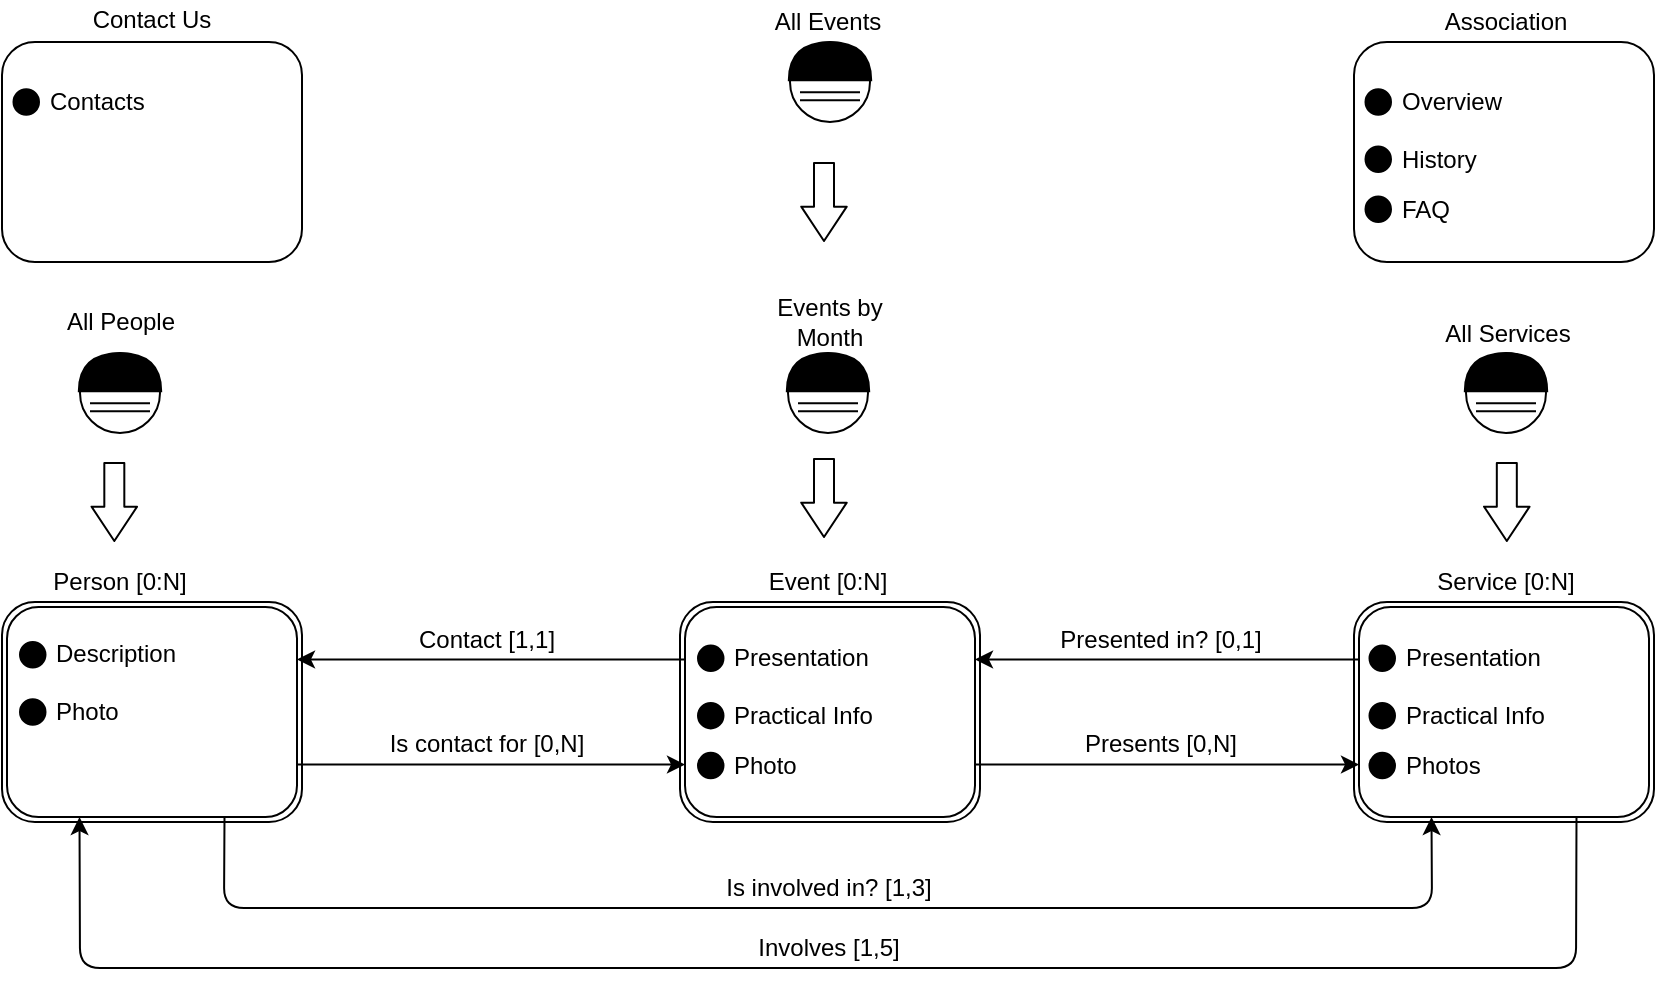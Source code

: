<mxfile version="12.9.8" type="device"><diagram id="wtd1hUTdyIHgtt55fArs" name="Page-1"><mxGraphModel dx="782" dy="437" grid="1" gridSize="10" guides="1" tooltips="1" connect="1" arrows="1" fold="1" page="1" pageScale="1" pageWidth="827" pageHeight="1169" math="0" shadow="0"><root><mxCell id="0"/><mxCell id="1" parent="0"/><mxCell id="c8HnftzfPna15MVByqmU-2" value="Contact Us" style="text;html=1;strokeColor=none;fillColor=none;align=center;verticalAlign=middle;whiteSpace=wrap;rounded=0;" parent="1" vertex="1"><mxGeometry x="16" y="79" width="120" height="20" as="geometry"/></mxCell><mxCell id="c8HnftzfPna15MVByqmU-3" value="" style="rounded=1;whiteSpace=wrap;html=1;" parent="1" vertex="1"><mxGeometry x="677" y="100" width="150" height="110" as="geometry"/></mxCell><mxCell id="c8HnftzfPna15MVByqmU-4" value="Association" style="text;html=1;strokeColor=none;fillColor=none;align=center;verticalAlign=middle;whiteSpace=wrap;rounded=0;" parent="1" vertex="1"><mxGeometry x="693" y="80" width="120" height="20" as="geometry"/></mxCell><mxCell id="c8HnftzfPna15MVByqmU-6" value="All Services" style="text;html=1;strokeColor=none;fillColor=none;align=center;verticalAlign=middle;whiteSpace=wrap;rounded=0;" parent="1" vertex="1"><mxGeometry x="719" y="235.5" width="70" height="20" as="geometry"/></mxCell><mxCell id="c8HnftzfPna15MVByqmU-8" value="All People" style="text;html=1;strokeColor=none;fillColor=none;align=center;verticalAlign=middle;whiteSpace=wrap;rounded=0;" parent="1" vertex="1"><mxGeometry x="22.75" y="230" width="74.5" height="20" as="geometry"/></mxCell><mxCell id="c8HnftzfPna15MVByqmU-10" value="All Events" style="text;html=1;strokeColor=none;fillColor=none;align=center;verticalAlign=middle;whiteSpace=wrap;rounded=0;" parent="1" vertex="1"><mxGeometry x="374" y="80" width="80" height="20" as="geometry"/></mxCell><mxCell id="c8HnftzfPna15MVByqmU-19" value="Events by Month" style="text;html=1;strokeColor=none;fillColor=none;align=center;verticalAlign=middle;whiteSpace=wrap;rounded=0;" parent="1" vertex="1"><mxGeometry x="375" y="230" width="80" height="20" as="geometry"/></mxCell><mxCell id="c8HnftzfPna15MVByqmU-20" value="" style="rounded=1;whiteSpace=wrap;html=1;" parent="1" vertex="1"><mxGeometry x="340" y="380" width="150" height="110" as="geometry"/></mxCell><mxCell id="c8HnftzfPna15MVByqmU-21" value="Event [0:N]" style="text;html=1;strokeColor=none;fillColor=none;align=center;verticalAlign=middle;whiteSpace=wrap;rounded=0;" parent="1" vertex="1"><mxGeometry x="353.75" y="360" width="120" height="20" as="geometry"/></mxCell><mxCell id="c8HnftzfPna15MVByqmU-25" value="" style="rounded=1;whiteSpace=wrap;html=1;" parent="1" vertex="1"><mxGeometry x="342.5" y="382.5" width="145" height="105" as="geometry"/></mxCell><mxCell id="c8HnftzfPna15MVByqmU-27" value="" style="shape=flexArrow;endArrow=classic;html=1;endWidth=11.765;endSize=5.388;" parent="1" edge="1"><mxGeometry width="50" height="50" relative="1" as="geometry"><mxPoint x="412.0" y="160" as="sourcePoint"/><mxPoint x="412.0" y="200" as="targetPoint"/></mxGeometry></mxCell><mxCell id="c8HnftzfPna15MVByqmU-28" value="" style="shape=flexArrow;endArrow=classic;html=1;endWidth=11.765;endSize=5.388;" parent="1" edge="1"><mxGeometry width="50" height="50" relative="1" as="geometry"><mxPoint x="412.0" y="308.0" as="sourcePoint"/><mxPoint x="412.0" y="348.0" as="targetPoint"/></mxGeometry></mxCell><mxCell id="c8HnftzfPna15MVByqmU-36" value="Contact [1,1]" style="text;html=1;align=center;verticalAlign=middle;resizable=0;points=[];autosize=1;" parent="1" vertex="1"><mxGeometry x="202.75" y="388.5" width="80" height="20" as="geometry"/></mxCell><mxCell id="c8HnftzfPna15MVByqmU-37" value="" style="rounded=1;whiteSpace=wrap;html=1;" parent="1" vertex="1"><mxGeometry x="1" y="380" width="150" height="110" as="geometry"/></mxCell><mxCell id="c8HnftzfPna15MVByqmU-38" value="Person [0:N]" style="text;html=1;strokeColor=none;fillColor=none;align=center;verticalAlign=middle;whiteSpace=wrap;rounded=0;" parent="1" vertex="1"><mxGeometry y="360" width="120" height="20" as="geometry"/></mxCell><mxCell id="c8HnftzfPna15MVByqmU-39" value="" style="rounded=1;whiteSpace=wrap;html=1;" parent="1" vertex="1"><mxGeometry x="3.5" y="382.5" width="145" height="105" as="geometry"/></mxCell><mxCell id="c8HnftzfPna15MVByqmU-44" value="" style="endArrow=classic;html=1;exitX=0;exitY=0.25;exitDx=0;exitDy=0;entryX=1;entryY=0.25;entryDx=0;entryDy=0;" parent="1" source="c8HnftzfPna15MVByqmU-25" target="c8HnftzfPna15MVByqmU-39" edge="1"><mxGeometry width="50" height="50" relative="1" as="geometry"><mxPoint x="-2.25" y="280" as="sourcePoint"/><mxPoint x="47.75" y="230" as="targetPoint"/></mxGeometry></mxCell><mxCell id="c8HnftzfPna15MVByqmU-46" value="" style="endArrow=classic;html=1;exitX=1;exitY=0.75;exitDx=0;exitDy=0;entryX=0;entryY=0.75;entryDx=0;entryDy=0;" parent="1" source="c8HnftzfPna15MVByqmU-39" target="c8HnftzfPna15MVByqmU-25" edge="1"><mxGeometry width="50" height="50" relative="1" as="geometry"><mxPoint x="367.25" y="406.25" as="sourcePoint"/><mxPoint x="171" y="405" as="targetPoint"/></mxGeometry></mxCell><mxCell id="c8HnftzfPna15MVByqmU-47" value="Is contact for [0,N]" style="text;html=1;align=center;verticalAlign=middle;resizable=0;points=[];autosize=1;" parent="1" vertex="1"><mxGeometry x="187.75" y="441.37" width="110" height="20" as="geometry"/></mxCell><mxCell id="c8HnftzfPna15MVByqmU-48" value="" style="rounded=1;whiteSpace=wrap;html=1;" parent="1" vertex="1"><mxGeometry x="677" y="380" width="150" height="110" as="geometry"/></mxCell><mxCell id="c8HnftzfPna15MVByqmU-49" value="Service [0:N]" style="text;html=1;strokeColor=none;fillColor=none;align=center;verticalAlign=middle;whiteSpace=wrap;rounded=0;" parent="1" vertex="1"><mxGeometry x="693" y="360" width="120" height="20" as="geometry"/></mxCell><mxCell id="c8HnftzfPna15MVByqmU-50" value="" style="rounded=1;whiteSpace=wrap;html=1;" parent="1" vertex="1"><mxGeometry x="679.5" y="382.5" width="145" height="105" as="geometry"/></mxCell><mxCell id="c8HnftzfPna15MVByqmU-51" value="" style="endArrow=classic;html=1;exitX=1;exitY=0.75;exitDx=0;exitDy=0;entryX=0;entryY=0.75;entryDx=0;entryDy=0;" parent="1" source="c8HnftzfPna15MVByqmU-25" target="c8HnftzfPna15MVByqmU-50" edge="1"><mxGeometry width="50" height="50" relative="1" as="geometry"><mxPoint x="490" y="425" as="sourcePoint"/><mxPoint x="640" y="425" as="targetPoint"/></mxGeometry></mxCell><mxCell id="c8HnftzfPna15MVByqmU-53" value="Presents [0,N]" style="text;html=1;align=center;verticalAlign=middle;resizable=0;points=[];autosize=1;" parent="1" vertex="1"><mxGeometry x="535" y="441.37" width="90" height="20" as="geometry"/></mxCell><mxCell id="c8HnftzfPna15MVByqmU-54" value="" style="endArrow=classic;html=1;exitX=0;exitY=0.25;exitDx=0;exitDy=0;entryX=1;entryY=0.25;entryDx=0;entryDy=0;" parent="1" source="c8HnftzfPna15MVByqmU-50" target="c8HnftzfPna15MVByqmU-25" edge="1"><mxGeometry width="50" height="50" relative="1" as="geometry"><mxPoint x="367.25" y="406.25" as="sourcePoint"/><mxPoint x="510" y="370" as="targetPoint"/></mxGeometry></mxCell><mxCell id="c8HnftzfPna15MVByqmU-56" value="Presented in? [0,1]" style="text;html=1;align=center;verticalAlign=middle;resizable=0;points=[];autosize=1;" parent="1" vertex="1"><mxGeometry x="520" y="388.5" width="120" height="20" as="geometry"/></mxCell><mxCell id="c8HnftzfPna15MVByqmU-57" value="" style="shape=flexArrow;endArrow=classic;html=1;endWidth=11.765;endSize=5.388;" parent="1" edge="1"><mxGeometry width="50" height="50" relative="1" as="geometry"><mxPoint x="753.41" y="310.0" as="sourcePoint"/><mxPoint x="753.41" y="350.0" as="targetPoint"/></mxGeometry></mxCell><mxCell id="c8HnftzfPna15MVByqmU-58" value="" style="shape=flexArrow;endArrow=classic;html=1;endWidth=11.765;endSize=5.388;" parent="1" edge="1"><mxGeometry width="50" height="50" relative="1" as="geometry"><mxPoint x="57.16" y="310.0" as="sourcePoint"/><mxPoint x="57.16" y="350.0" as="targetPoint"/></mxGeometry></mxCell><mxCell id="c8HnftzfPna15MVByqmU-59" value="" style="endArrow=classic;html=1;exitX=0.75;exitY=1;exitDx=0;exitDy=0;entryX=0.25;entryY=1;entryDx=0;entryDy=0;" parent="1" source="c8HnftzfPna15MVByqmU-39" target="c8HnftzfPna15MVByqmU-50" edge="1"><mxGeometry width="50" height="50" relative="1" as="geometry"><mxPoint x="129.75" y="490" as="sourcePoint"/><mxPoint x="676.75" y="490" as="targetPoint"/><Array as="points"><mxPoint x="112" y="533"/><mxPoint x="716" y="533"/></Array></mxGeometry></mxCell><mxCell id="c8HnftzfPna15MVByqmU-60" value="Is involved in? [1,3]" style="text;html=1;align=center;verticalAlign=middle;resizable=0;points=[];autosize=1;" parent="1" vertex="1"><mxGeometry x="354" y="512.5" width="120" height="20" as="geometry"/></mxCell><mxCell id="c8HnftzfPna15MVByqmU-61" value="" style="endArrow=classic;html=1;exitX=0.75;exitY=1;exitDx=0;exitDy=0;entryX=0.25;entryY=1;entryDx=0;entryDy=0;" parent="1" source="c8HnftzfPna15MVByqmU-50" target="c8HnftzfPna15MVByqmU-39" edge="1"><mxGeometry width="50" height="50" relative="1" as="geometry"><mxPoint x="734.25" y="490" as="sourcePoint"/><mxPoint x="30" y="530" as="targetPoint"/><Array as="points"><mxPoint x="788" y="563"/><mxPoint x="40" y="563"/></Array></mxGeometry></mxCell><mxCell id="c8HnftzfPna15MVByqmU-62" value="Involves [1,5]" style="text;html=1;align=center;verticalAlign=middle;resizable=0;points=[];autosize=1;" parent="1" vertex="1"><mxGeometry x="369" y="542.5" width="90" height="20" as="geometry"/></mxCell><mxCell id="c8HnftzfPna15MVByqmU-64" value="" style="ellipse;whiteSpace=wrap;html=1;aspect=fixed;" parent="1" vertex="1"><mxGeometry x="395" y="100" width="40" height="40" as="geometry"/></mxCell><mxCell id="c8HnftzfPna15MVByqmU-66" value="" style="shape=or;whiteSpace=wrap;html=1;rotation=-90;fillColor=#000000;" parent="1" vertex="1"><mxGeometry x="405.5" y="89" width="19" height="41.18" as="geometry"/></mxCell><mxCell id="c8HnftzfPna15MVByqmU-69" value="" style="shape=link;html=1;" parent="1" edge="1"><mxGeometry width="50" height="50" relative="1" as="geometry"><mxPoint x="400" y="127.18" as="sourcePoint"/><mxPoint x="430" y="127.18" as="targetPoint"/></mxGeometry></mxCell><mxCell id="c8HnftzfPna15MVByqmU-70" value="" style="ellipse;whiteSpace=wrap;html=1;aspect=fixed;" parent="1" vertex="1"><mxGeometry x="40" y="255.5" width="40" height="40" as="geometry"/></mxCell><mxCell id="c8HnftzfPna15MVByqmU-71" value="" style="shape=or;whiteSpace=wrap;html=1;rotation=-90;fillColor=#000000;" parent="1" vertex="1"><mxGeometry x="50.5" y="244.5" width="19" height="41.18" as="geometry"/></mxCell><mxCell id="c8HnftzfPna15MVByqmU-72" value="" style="shape=link;html=1;" parent="1" edge="1"><mxGeometry width="50" height="50" relative="1" as="geometry"><mxPoint x="45" y="282.68" as="sourcePoint"/><mxPoint x="75" y="282.68" as="targetPoint"/></mxGeometry></mxCell><mxCell id="c8HnftzfPna15MVByqmU-73" value="" style="ellipse;whiteSpace=wrap;html=1;aspect=fixed;" parent="1" vertex="1"><mxGeometry x="733" y="255.5" width="40" height="40" as="geometry"/></mxCell><mxCell id="c8HnftzfPna15MVByqmU-74" value="" style="shape=or;whiteSpace=wrap;html=1;rotation=-90;fillColor=#000000;" parent="1" vertex="1"><mxGeometry x="743.5" y="244.5" width="19" height="41.18" as="geometry"/></mxCell><mxCell id="c8HnftzfPna15MVByqmU-75" value="" style="shape=link;html=1;" parent="1" edge="1"><mxGeometry width="50" height="50" relative="1" as="geometry"><mxPoint x="738" y="282.68" as="sourcePoint"/><mxPoint x="768" y="282.68" as="targetPoint"/></mxGeometry></mxCell><mxCell id="c8HnftzfPna15MVByqmU-76" value="" style="ellipse;whiteSpace=wrap;html=1;aspect=fixed;fillColor=#000000;" parent="1" vertex="1"><mxGeometry x="10" y="400" width="12.75" height="12.75" as="geometry"/></mxCell><mxCell id="c8HnftzfPna15MVByqmU-79" value="Description" style="text;html=1;strokeColor=none;fillColor=none;align=left;verticalAlign=middle;whiteSpace=wrap;rounded=0;" parent="1" vertex="1"><mxGeometry x="26.25" y="396.38" width="122.25" height="20" as="geometry"/></mxCell><mxCell id="c8HnftzfPna15MVByqmU-83" value="" style="ellipse;whiteSpace=wrap;html=1;aspect=fixed;fillColor=#000000;" parent="1" vertex="1"><mxGeometry x="10" y="428.62" width="12.75" height="12.75" as="geometry"/></mxCell><mxCell id="c8HnftzfPna15MVByqmU-84" value="Photo" style="text;html=1;strokeColor=none;fillColor=none;align=left;verticalAlign=middle;whiteSpace=wrap;rounded=0;" parent="1" vertex="1"><mxGeometry x="26.25" y="425" width="122.25" height="20" as="geometry"/></mxCell><mxCell id="c8HnftzfPna15MVByqmU-88" value="" style="ellipse;whiteSpace=wrap;html=1;aspect=fixed;fillColor=#000000;" parent="1" vertex="1"><mxGeometry x="684.75" y="401.81" width="12.75" height="12.75" as="geometry"/></mxCell><mxCell id="c8HnftzfPna15MVByqmU-89" value="&lt;span class=&quot;fontstyle0&quot;&gt;Presentation&lt;/span&gt; " style="text;html=1;strokeColor=none;fillColor=none;align=left;verticalAlign=middle;whiteSpace=wrap;rounded=0;" parent="1" vertex="1"><mxGeometry x="701" y="398.19" width="122.25" height="20" as="geometry"/></mxCell><mxCell id="c8HnftzfPna15MVByqmU-90" value="Practical Info" style="text;html=1;strokeColor=none;fillColor=none;align=left;verticalAlign=middle;whiteSpace=wrap;rounded=0;" parent="1" vertex="1"><mxGeometry x="701" y="426.81" width="122.25" height="20" as="geometry"/></mxCell><mxCell id="c8HnftzfPna15MVByqmU-91" value="" style="ellipse;whiteSpace=wrap;html=1;aspect=fixed;fillColor=#000000;" parent="1" vertex="1"><mxGeometry x="684.75" y="455.43" width="12.75" height="12.75" as="geometry"/></mxCell><mxCell id="c8HnftzfPna15MVByqmU-92" value="Photos" style="text;html=1;strokeColor=none;fillColor=none;align=left;verticalAlign=middle;whiteSpace=wrap;rounded=0;" parent="1" vertex="1"><mxGeometry x="701" y="451.81" width="122.25" height="20" as="geometry"/></mxCell><mxCell id="c8HnftzfPna15MVByqmU-93" value="" style="ellipse;whiteSpace=wrap;html=1;aspect=fixed;fillColor=#000000;" parent="1" vertex="1"><mxGeometry x="684.75" y="430.44" width="12.75" height="12.75" as="geometry"/></mxCell><mxCell id="c8HnftzfPna15MVByqmU-94" value="" style="ellipse;whiteSpace=wrap;html=1;aspect=fixed;fillColor=#000000;" parent="1" vertex="1"><mxGeometry x="349" y="401.81" width="12.75" height="12.75" as="geometry"/></mxCell><mxCell id="c8HnftzfPna15MVByqmU-95" value="&lt;span class=&quot;fontstyle0&quot;&gt;Presentation&lt;/span&gt; " style="text;html=1;strokeColor=none;fillColor=none;align=left;verticalAlign=middle;whiteSpace=wrap;rounded=0;" parent="1" vertex="1"><mxGeometry x="365.25" y="398.19" width="122.25" height="20" as="geometry"/></mxCell><mxCell id="c8HnftzfPna15MVByqmU-96" value="Practical Info" style="text;html=1;strokeColor=none;fillColor=none;align=left;verticalAlign=middle;whiteSpace=wrap;rounded=0;" parent="1" vertex="1"><mxGeometry x="365.25" y="426.81" width="122.25" height="20" as="geometry"/></mxCell><mxCell id="c8HnftzfPna15MVByqmU-97" value="" style="ellipse;whiteSpace=wrap;html=1;aspect=fixed;fillColor=#000000;" parent="1" vertex="1"><mxGeometry x="349" y="455.43" width="12.75" height="12.75" as="geometry"/></mxCell><mxCell id="c8HnftzfPna15MVByqmU-98" value="Photo" style="text;html=1;strokeColor=none;fillColor=none;align=left;verticalAlign=middle;whiteSpace=wrap;rounded=0;" parent="1" vertex="1"><mxGeometry x="365.25" y="451.81" width="122.25" height="20" as="geometry"/></mxCell><mxCell id="c8HnftzfPna15MVByqmU-99" value="" style="ellipse;whiteSpace=wrap;html=1;aspect=fixed;fillColor=#000000;" parent="1" vertex="1"><mxGeometry x="349" y="430.44" width="12.75" height="12.75" as="geometry"/></mxCell><mxCell id="c8HnftzfPna15MVByqmU-100" value="" style="ellipse;whiteSpace=wrap;html=1;aspect=fixed;fillColor=#000000;" parent="1" vertex="1"><mxGeometry x="682.75" y="123.62" width="12.75" height="12.75" as="geometry"/></mxCell><mxCell id="c8HnftzfPna15MVByqmU-101" value="Overview" style="text;html=1;strokeColor=none;fillColor=none;align=left;verticalAlign=middle;whiteSpace=wrap;rounded=0;" parent="1" vertex="1"><mxGeometry x="699" y="120" width="122.25" height="20" as="geometry"/></mxCell><mxCell id="c8HnftzfPna15MVByqmU-102" value="History" style="text;html=1;strokeColor=none;fillColor=none;align=left;verticalAlign=middle;whiteSpace=wrap;rounded=0;" parent="1" vertex="1"><mxGeometry x="699" y="148.62" width="122.25" height="20" as="geometry"/></mxCell><mxCell id="c8HnftzfPna15MVByqmU-103" value="" style="ellipse;whiteSpace=wrap;html=1;aspect=fixed;fillColor=#000000;" parent="1" vertex="1"><mxGeometry x="682.75" y="177.24" width="12.75" height="12.75" as="geometry"/></mxCell><mxCell id="c8HnftzfPna15MVByqmU-104" value="FAQ" style="text;html=1;strokeColor=none;fillColor=none;align=left;verticalAlign=middle;whiteSpace=wrap;rounded=0;" parent="1" vertex="1"><mxGeometry x="699" y="173.62" width="122.25" height="20" as="geometry"/></mxCell><mxCell id="c8HnftzfPna15MVByqmU-105" value="" style="ellipse;whiteSpace=wrap;html=1;aspect=fixed;fillColor=#000000;" parent="1" vertex="1"><mxGeometry x="682.75" y="152.25" width="12.75" height="12.75" as="geometry"/></mxCell><mxCell id="c8HnftzfPna15MVByqmU-106" value="" style="rounded=1;whiteSpace=wrap;html=1;" parent="1" vertex="1"><mxGeometry x="1" y="100" width="150" height="110" as="geometry"/></mxCell><mxCell id="c8HnftzfPna15MVByqmU-108" value="" style="ellipse;whiteSpace=wrap;html=1;aspect=fixed;fillColor=#000000;" parent="1" vertex="1"><mxGeometry x="6.75" y="123.62" width="12.75" height="12.75" as="geometry"/></mxCell><mxCell id="c8HnftzfPna15MVByqmU-109" value="Contacts" style="text;html=1;strokeColor=none;fillColor=none;align=left;verticalAlign=middle;whiteSpace=wrap;rounded=0;" parent="1" vertex="1"><mxGeometry x="23" y="120" width="122.25" height="20" as="geometry"/></mxCell><mxCell id="c8HnftzfPna15MVByqmU-117" value="" style="ellipse;whiteSpace=wrap;html=1;aspect=fixed;" parent="1" vertex="1"><mxGeometry x="394" y="255.5" width="40" height="40" as="geometry"/></mxCell><mxCell id="c8HnftzfPna15MVByqmU-118" value="" style="shape=or;whiteSpace=wrap;html=1;rotation=-90;fillColor=#000000;" parent="1" vertex="1"><mxGeometry x="404.5" y="244.5" width="19" height="41.18" as="geometry"/></mxCell><mxCell id="c8HnftzfPna15MVByqmU-119" value="" style="shape=link;html=1;" parent="1" edge="1"><mxGeometry width="50" height="50" relative="1" as="geometry"><mxPoint x="399" y="282.68" as="sourcePoint"/><mxPoint x="429" y="282.68" as="targetPoint"/></mxGeometry></mxCell></root></mxGraphModel></diagram></mxfile>